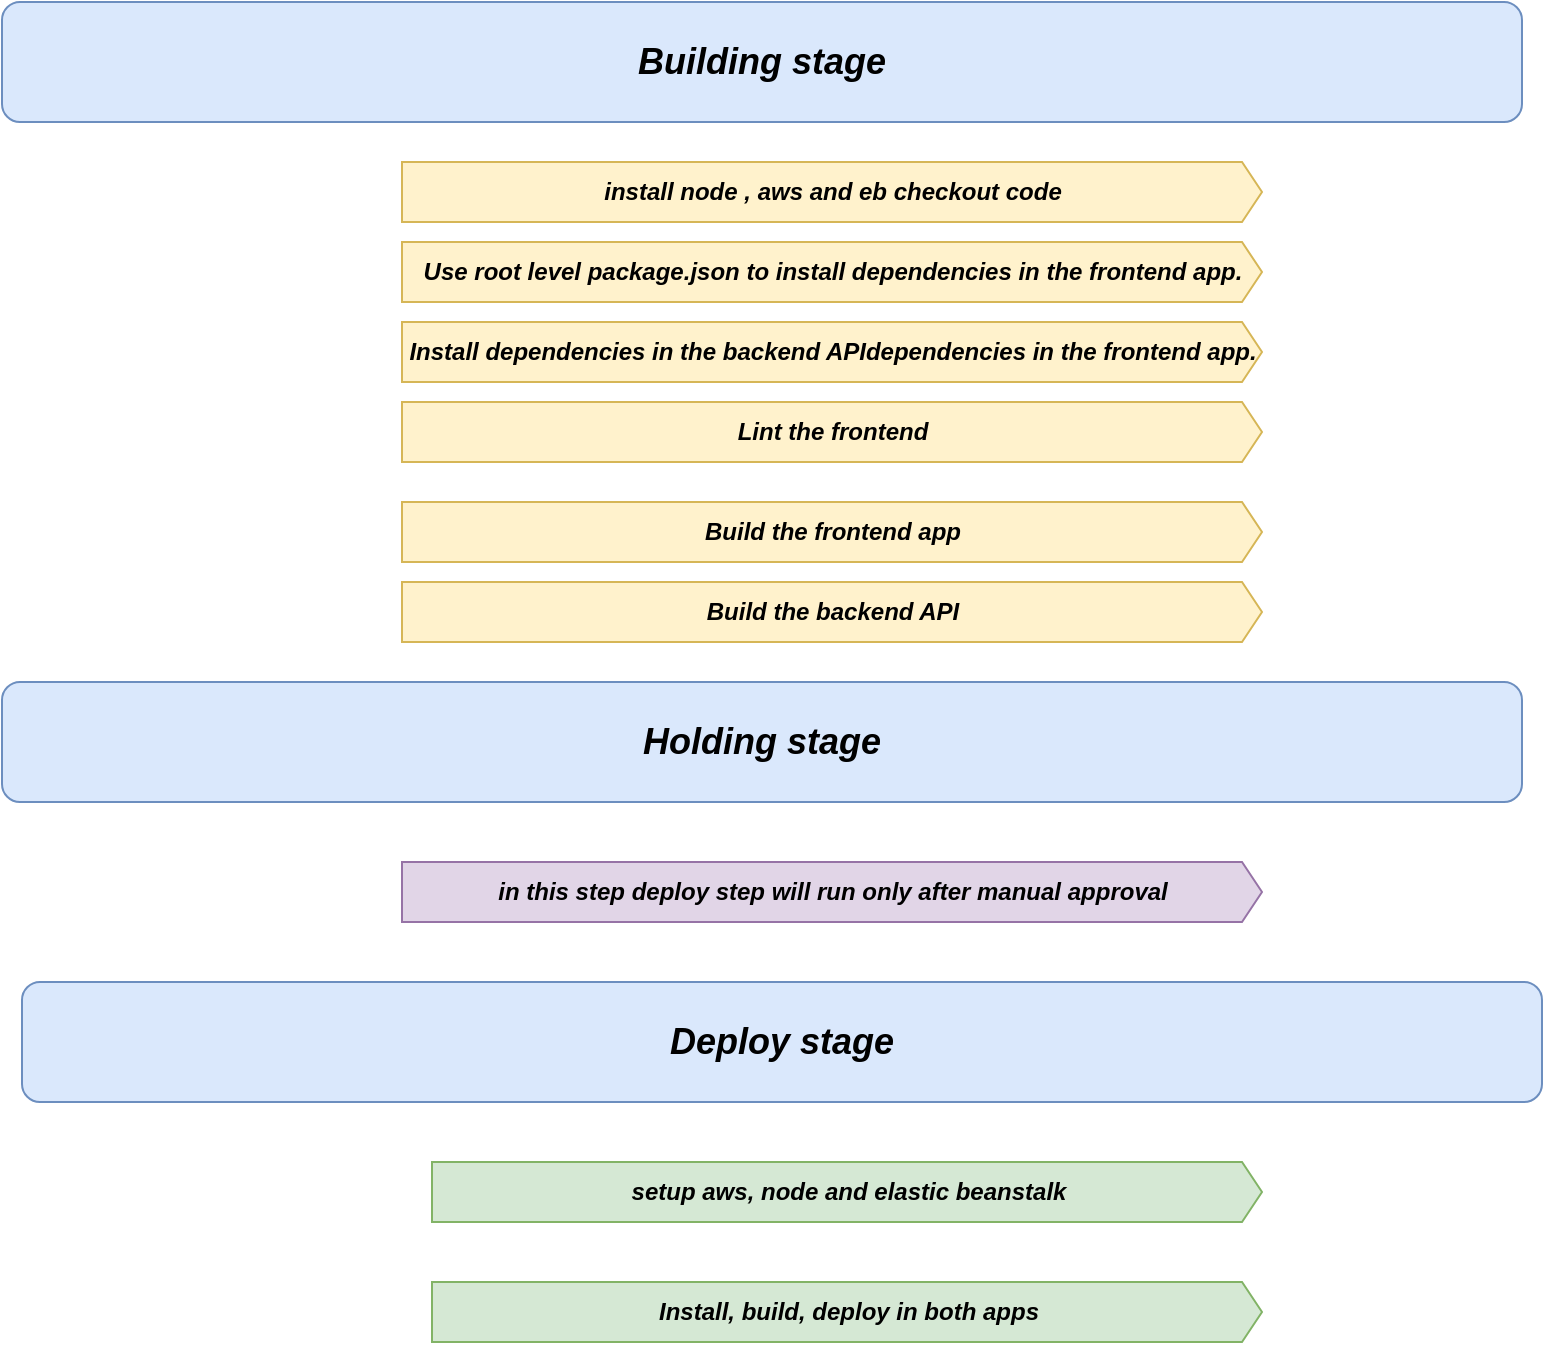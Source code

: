 <mxfile version="20.7.4" type="device"><diagram id="kgpKYQtTHZ0yAKxKKP6v" name="Page-1"><mxGraphModel dx="1434" dy="834" grid="1" gridSize="10" guides="1" tooltips="1" connect="1" arrows="1" fold="1" page="1" pageScale="1" pageWidth="850" pageHeight="1100" math="0" shadow="0"><root><mxCell id="0"/><mxCell id="1" parent="0"/><mxCell id="LsxlwdR8NjKIeHuolycx-1" value="&lt;i&gt;&lt;font style=&quot;font-size: 18px;&quot;&gt;&lt;b&gt;Building stage&lt;/b&gt;&lt;/font&gt;&lt;/i&gt;" style="rounded=1;whiteSpace=wrap;html=1;fillColor=#dae8fc;strokeColor=#6c8ebf;" vertex="1" parent="1"><mxGeometry x="10" y="30" width="760" height="60" as="geometry"/></mxCell><mxCell id="LsxlwdR8NjKIeHuolycx-6" value="&lt;b&gt;&lt;i&gt;Use root level package.json to install dependencies in the frontend app.&lt;/i&gt;&lt;/b&gt;" style="html=1;shadow=0;dashed=0;align=center;verticalAlign=middle;shape=mxgraph.arrows2.arrow;dy=0;dx=10;notch=0;fillColor=#fff2cc;strokeColor=#d6b656;" vertex="1" parent="1"><mxGeometry x="210" y="150" width="430" height="30" as="geometry"/></mxCell><mxCell id="LsxlwdR8NjKIeHuolycx-7" value="&lt;i&gt;&lt;b&gt;install node , aws and eb checkout code&lt;/b&gt;&lt;/i&gt;" style="html=1;shadow=0;dashed=0;align=center;verticalAlign=middle;shape=mxgraph.arrows2.arrow;dy=0;dx=10;notch=0;fillColor=#fff2cc;strokeColor=#d6b656;" vertex="1" parent="1"><mxGeometry x="210" y="110" width="430" height="30" as="geometry"/></mxCell><mxCell id="LsxlwdR8NjKIeHuolycx-10" value="&lt;b&gt;&lt;i&gt;Install dependencies in the backend APIdependencies in the frontend app.&lt;/i&gt;&lt;/b&gt;" style="html=1;shadow=0;dashed=0;align=center;verticalAlign=middle;shape=mxgraph.arrows2.arrow;dy=0;dx=10;notch=0;fillColor=#fff2cc;strokeColor=#d6b656;" vertex="1" parent="1"><mxGeometry x="210" y="190" width="430" height="30" as="geometry"/></mxCell><mxCell id="LsxlwdR8NjKIeHuolycx-11" value="&lt;b&gt;&lt;i&gt;Lint the frontend&lt;/i&gt;&lt;/b&gt;" style="html=1;shadow=0;dashed=0;align=center;verticalAlign=middle;shape=mxgraph.arrows2.arrow;dy=0;dx=10;notch=0;fillColor=#fff2cc;strokeColor=#d6b656;" vertex="1" parent="1"><mxGeometry x="210" y="230" width="430" height="30" as="geometry"/></mxCell><mxCell id="LsxlwdR8NjKIeHuolycx-12" value="&lt;b&gt;&lt;i&gt;Build the frontend app&lt;/i&gt;&lt;/b&gt;" style="html=1;shadow=0;dashed=0;align=center;verticalAlign=middle;shape=mxgraph.arrows2.arrow;dy=0;dx=10;notch=0;fillColor=#fff2cc;strokeColor=#d6b656;" vertex="1" parent="1"><mxGeometry x="210" y="280" width="430" height="30" as="geometry"/></mxCell><mxCell id="LsxlwdR8NjKIeHuolycx-13" value="&lt;b&gt;&lt;i&gt;Build the backend API&lt;/i&gt;&lt;/b&gt;" style="html=1;shadow=0;dashed=0;align=center;verticalAlign=middle;shape=mxgraph.arrows2.arrow;dy=0;dx=10;notch=0;fillColor=#fff2cc;strokeColor=#d6b656;" vertex="1" parent="1"><mxGeometry x="210" y="320" width="430" height="30" as="geometry"/></mxCell><mxCell id="LsxlwdR8NjKIeHuolycx-14" value="&lt;font size=&quot;1&quot; style=&quot;&quot;&gt;&lt;i style=&quot;&quot;&gt;&lt;b style=&quot;font-size: 18px;&quot;&gt;Holding stage&lt;/b&gt;&lt;/i&gt;&lt;/font&gt;" style="rounded=1;whiteSpace=wrap;html=1;fillColor=#dae8fc;strokeColor=#6c8ebf;" vertex="1" parent="1"><mxGeometry x="10" y="370" width="760" height="60" as="geometry"/></mxCell><mxCell id="LsxlwdR8NjKIeHuolycx-15" value="&lt;b&gt;&lt;i&gt;in this step deploy step will run only after manual approval&lt;/i&gt;&lt;/b&gt;" style="html=1;shadow=0;dashed=0;align=center;verticalAlign=middle;shape=mxgraph.arrows2.arrow;dy=0;dx=10;notch=0;fillColor=#e1d5e7;strokeColor=#9673a6;" vertex="1" parent="1"><mxGeometry x="210" y="460" width="430" height="30" as="geometry"/></mxCell><mxCell id="LsxlwdR8NjKIeHuolycx-17" value="&lt;b&gt;&lt;i&gt;&lt;font style=&quot;font-size: 18px;&quot;&gt;Deploy stage&lt;/font&gt;&lt;/i&gt;&lt;/b&gt;" style="rounded=1;whiteSpace=wrap;html=1;fillColor=#dae8fc;strokeColor=#6c8ebf;" vertex="1" parent="1"><mxGeometry x="20" y="520" width="760" height="60" as="geometry"/></mxCell><mxCell id="LsxlwdR8NjKIeHuolycx-18" value="&lt;b&gt;&lt;i&gt;setup aws, node and elastic beanstalk&lt;/i&gt;&lt;/b&gt;" style="html=1;shadow=0;dashed=0;align=center;verticalAlign=middle;shape=mxgraph.arrows2.arrow;dy=0;dx=10;notch=0;fillColor=#d5e8d4;strokeColor=#82b366;" vertex="1" parent="1"><mxGeometry x="225" y="610" width="415" height="30" as="geometry"/></mxCell><mxCell id="LsxlwdR8NjKIeHuolycx-19" value="&lt;b&gt;&lt;i&gt;Install, build, deploy in both apps&lt;/i&gt;&lt;/b&gt;" style="html=1;shadow=0;dashed=0;align=center;verticalAlign=middle;shape=mxgraph.arrows2.arrow;dy=0;dx=10;notch=0;fillColor=#d5e8d4;strokeColor=#82b366;" vertex="1" parent="1"><mxGeometry x="225" y="670" width="415" height="30" as="geometry"/></mxCell></root></mxGraphModel></diagram></mxfile>